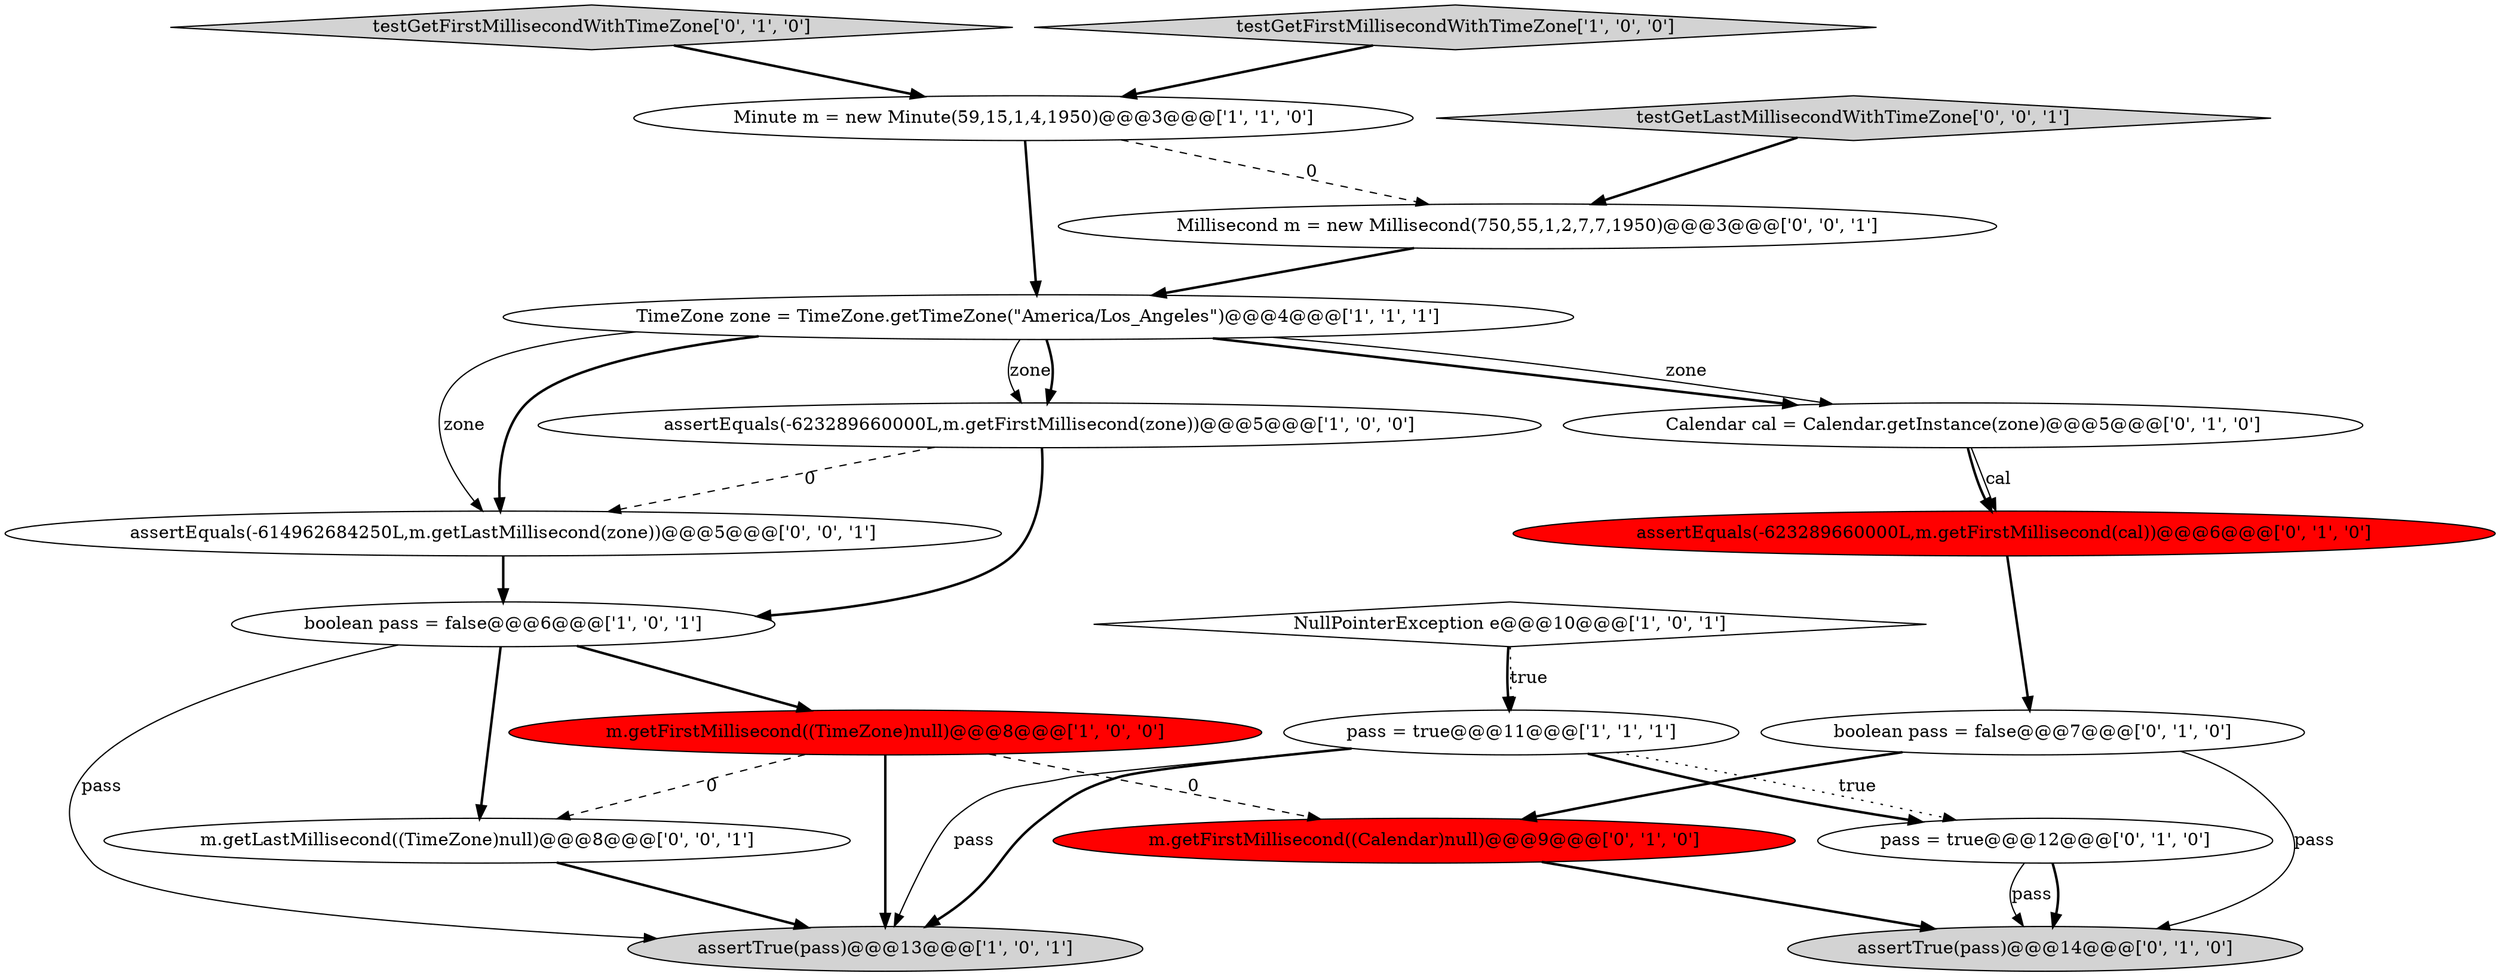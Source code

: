 digraph {
19 [style = filled, label = "m.getLastMillisecond((TimeZone)null)@@@8@@@['0', '0', '1']", fillcolor = white, shape = ellipse image = "AAA0AAABBB3BBB"];
18 [style = filled, label = "assertEquals(-614962684250L,m.getLastMillisecond(zone))@@@5@@@['0', '0', '1']", fillcolor = white, shape = ellipse image = "AAA0AAABBB3BBB"];
16 [style = filled, label = "testGetLastMillisecondWithTimeZone['0', '0', '1']", fillcolor = lightgray, shape = diamond image = "AAA0AAABBB3BBB"];
8 [style = filled, label = "TimeZone zone = TimeZone.getTimeZone(\"America/Los_Angeles\")@@@4@@@['1', '1', '1']", fillcolor = white, shape = ellipse image = "AAA0AAABBB1BBB"];
11 [style = filled, label = "testGetFirstMillisecondWithTimeZone['0', '1', '0']", fillcolor = lightgray, shape = diamond image = "AAA0AAABBB2BBB"];
6 [style = filled, label = "pass = true@@@11@@@['1', '1', '1']", fillcolor = white, shape = ellipse image = "AAA0AAABBB1BBB"];
9 [style = filled, label = "boolean pass = false@@@7@@@['0', '1', '0']", fillcolor = white, shape = ellipse image = "AAA0AAABBB2BBB"];
5 [style = filled, label = "m.getFirstMillisecond((TimeZone)null)@@@8@@@['1', '0', '0']", fillcolor = red, shape = ellipse image = "AAA1AAABBB1BBB"];
4 [style = filled, label = "assertEquals(-623289660000L,m.getFirstMillisecond(zone))@@@5@@@['1', '0', '0']", fillcolor = white, shape = ellipse image = "AAA0AAABBB1BBB"];
2 [style = filled, label = "NullPointerException e@@@10@@@['1', '0', '1']", fillcolor = white, shape = diamond image = "AAA0AAABBB1BBB"];
12 [style = filled, label = "assertTrue(pass)@@@14@@@['0', '1', '0']", fillcolor = lightgray, shape = ellipse image = "AAA0AAABBB2BBB"];
13 [style = filled, label = "assertEquals(-623289660000L,m.getFirstMillisecond(cal))@@@6@@@['0', '1', '0']", fillcolor = red, shape = ellipse image = "AAA1AAABBB2BBB"];
10 [style = filled, label = "m.getFirstMillisecond((Calendar)null)@@@9@@@['0', '1', '0']", fillcolor = red, shape = ellipse image = "AAA1AAABBB2BBB"];
7 [style = filled, label = "boolean pass = false@@@6@@@['1', '0', '1']", fillcolor = white, shape = ellipse image = "AAA0AAABBB1BBB"];
14 [style = filled, label = "Calendar cal = Calendar.getInstance(zone)@@@5@@@['0', '1', '0']", fillcolor = white, shape = ellipse image = "AAA0AAABBB2BBB"];
1 [style = filled, label = "testGetFirstMillisecondWithTimeZone['1', '0', '0']", fillcolor = lightgray, shape = diamond image = "AAA0AAABBB1BBB"];
15 [style = filled, label = "pass = true@@@12@@@['0', '1', '0']", fillcolor = white, shape = ellipse image = "AAA0AAABBB2BBB"];
0 [style = filled, label = "assertTrue(pass)@@@13@@@['1', '0', '1']", fillcolor = lightgray, shape = ellipse image = "AAA0AAABBB1BBB"];
3 [style = filled, label = "Minute m = new Minute(59,15,1,4,1950)@@@3@@@['1', '1', '0']", fillcolor = white, shape = ellipse image = "AAA0AAABBB1BBB"];
17 [style = filled, label = "Millisecond m = new Millisecond(750,55,1,2,7,7,1950)@@@3@@@['0', '0', '1']", fillcolor = white, shape = ellipse image = "AAA0AAABBB3BBB"];
17->8 [style = bold, label=""];
8->18 [style = solid, label="zone"];
4->18 [style = dashed, label="0"];
3->17 [style = dashed, label="0"];
2->6 [style = bold, label=""];
8->18 [style = bold, label=""];
7->0 [style = solid, label="pass"];
1->3 [style = bold, label=""];
8->14 [style = bold, label=""];
6->0 [style = bold, label=""];
16->17 [style = bold, label=""];
9->10 [style = bold, label=""];
4->7 [style = bold, label=""];
6->15 [style = bold, label=""];
19->0 [style = bold, label=""];
8->4 [style = solid, label="zone"];
8->14 [style = solid, label="zone"];
7->5 [style = bold, label=""];
5->0 [style = bold, label=""];
5->10 [style = dashed, label="0"];
11->3 [style = bold, label=""];
2->6 [style = dotted, label="true"];
10->12 [style = bold, label=""];
3->8 [style = bold, label=""];
9->12 [style = solid, label="pass"];
15->12 [style = bold, label=""];
13->9 [style = bold, label=""];
6->0 [style = solid, label="pass"];
8->4 [style = bold, label=""];
14->13 [style = bold, label=""];
6->15 [style = dotted, label="true"];
18->7 [style = bold, label=""];
5->19 [style = dashed, label="0"];
7->19 [style = bold, label=""];
15->12 [style = solid, label="pass"];
14->13 [style = solid, label="cal"];
}

